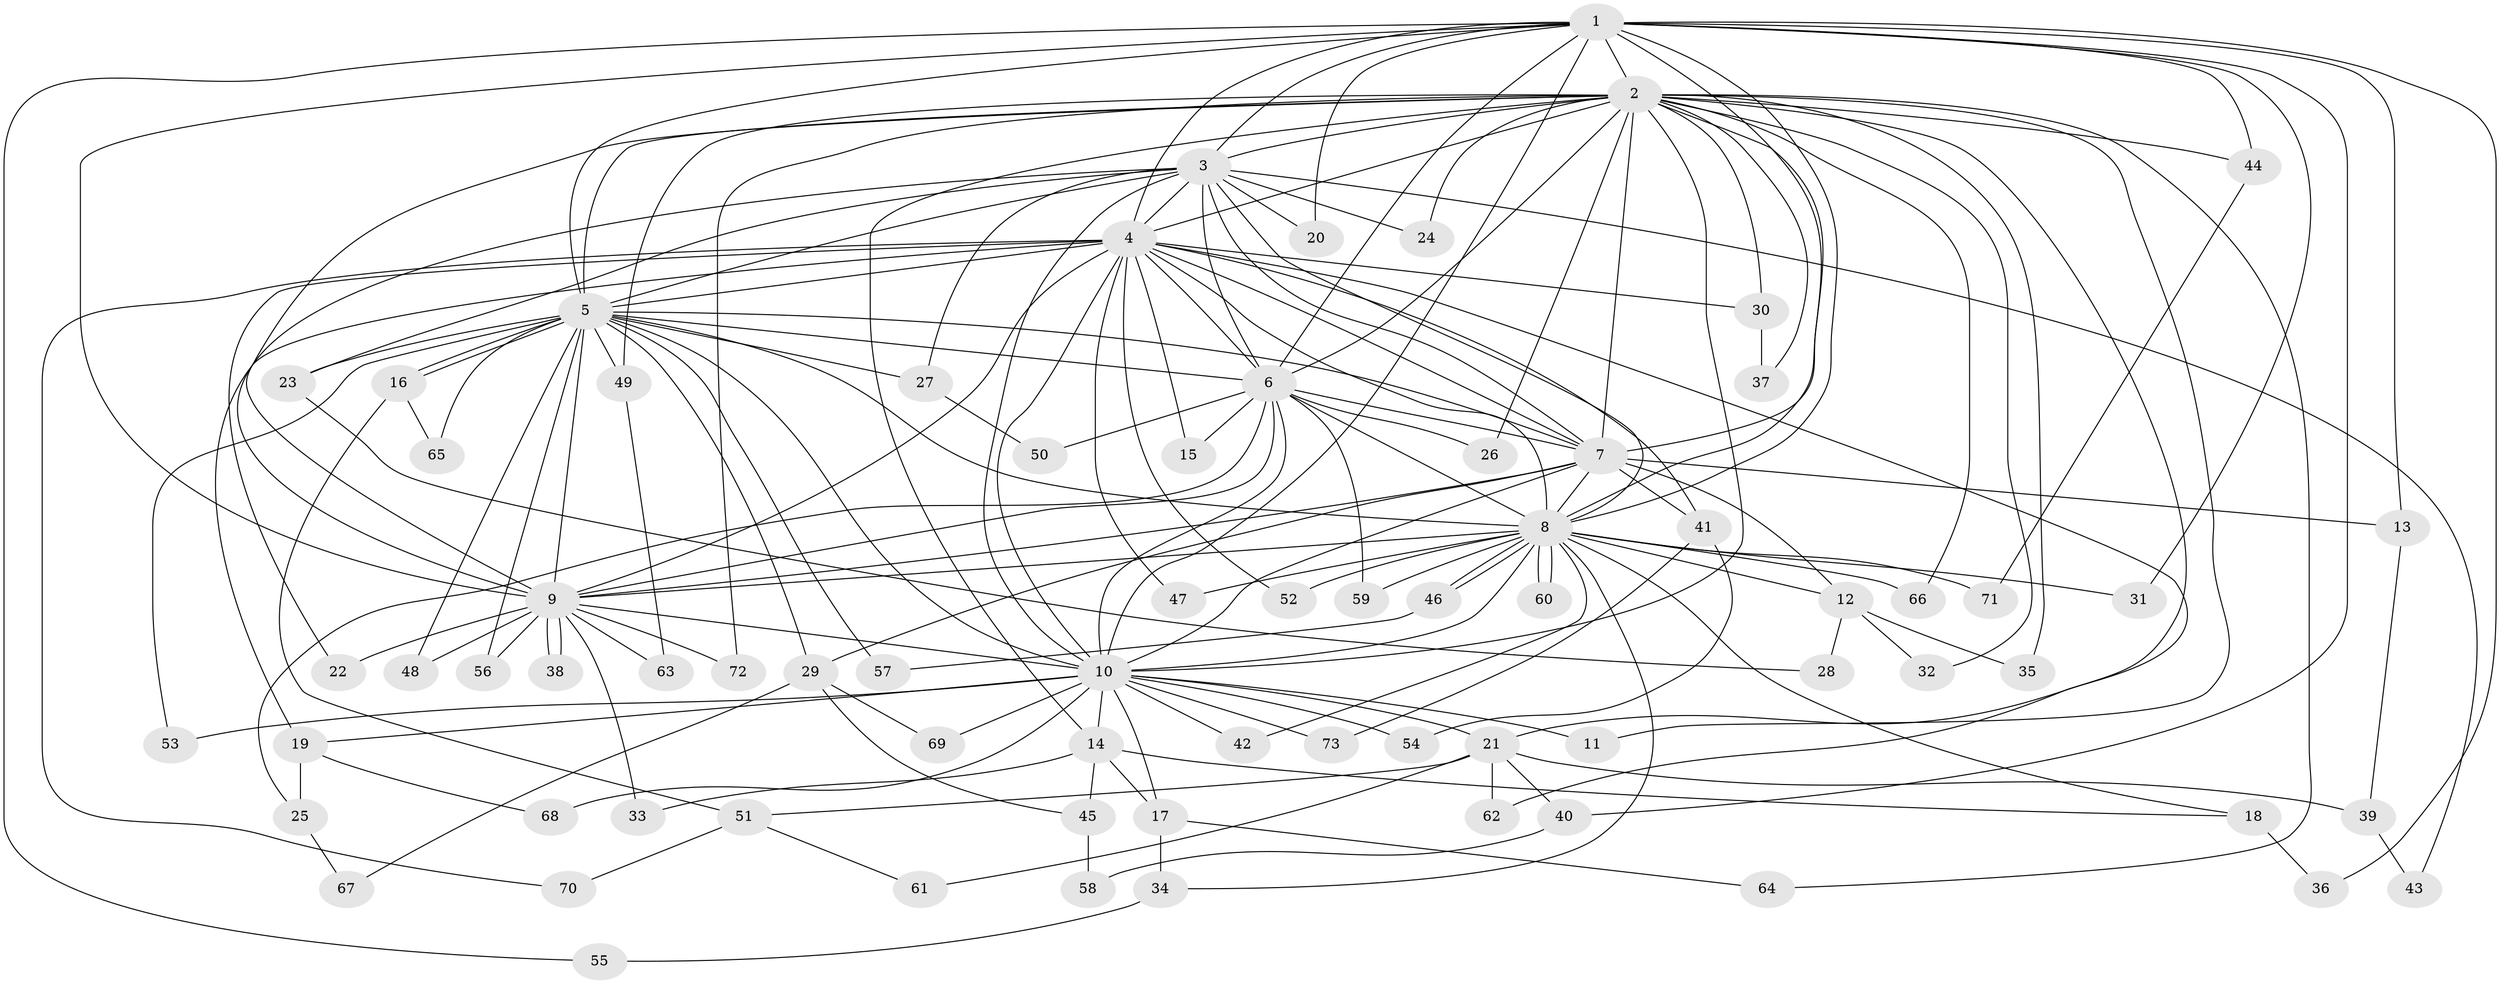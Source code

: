 // Generated by graph-tools (version 1.1) at 2025/45/03/09/25 04:45:47]
// undirected, 73 vertices, 171 edges
graph export_dot {
graph [start="1"]
  node [color=gray90,style=filled];
  1;
  2;
  3;
  4;
  5;
  6;
  7;
  8;
  9;
  10;
  11;
  12;
  13;
  14;
  15;
  16;
  17;
  18;
  19;
  20;
  21;
  22;
  23;
  24;
  25;
  26;
  27;
  28;
  29;
  30;
  31;
  32;
  33;
  34;
  35;
  36;
  37;
  38;
  39;
  40;
  41;
  42;
  43;
  44;
  45;
  46;
  47;
  48;
  49;
  50;
  51;
  52;
  53;
  54;
  55;
  56;
  57;
  58;
  59;
  60;
  61;
  62;
  63;
  64;
  65;
  66;
  67;
  68;
  69;
  70;
  71;
  72;
  73;
  1 -- 2;
  1 -- 3;
  1 -- 4;
  1 -- 5;
  1 -- 6;
  1 -- 7;
  1 -- 8;
  1 -- 9;
  1 -- 10;
  1 -- 13;
  1 -- 20;
  1 -- 31;
  1 -- 36;
  1 -- 40;
  1 -- 44;
  1 -- 55;
  2 -- 3;
  2 -- 4;
  2 -- 5;
  2 -- 6;
  2 -- 7;
  2 -- 8;
  2 -- 9;
  2 -- 10;
  2 -- 11;
  2 -- 14;
  2 -- 21;
  2 -- 24;
  2 -- 26;
  2 -- 30;
  2 -- 32;
  2 -- 35;
  2 -- 37;
  2 -- 44;
  2 -- 49;
  2 -- 64;
  2 -- 66;
  2 -- 72;
  3 -- 4;
  3 -- 5;
  3 -- 6;
  3 -- 7;
  3 -- 8;
  3 -- 9;
  3 -- 10;
  3 -- 20;
  3 -- 23;
  3 -- 24;
  3 -- 27;
  3 -- 43;
  4 -- 5;
  4 -- 6;
  4 -- 7;
  4 -- 8;
  4 -- 9;
  4 -- 10;
  4 -- 15;
  4 -- 19;
  4 -- 22;
  4 -- 30;
  4 -- 41;
  4 -- 47;
  4 -- 52;
  4 -- 62;
  4 -- 70;
  5 -- 6;
  5 -- 7;
  5 -- 8;
  5 -- 9;
  5 -- 10;
  5 -- 16;
  5 -- 16;
  5 -- 23;
  5 -- 27;
  5 -- 29;
  5 -- 48;
  5 -- 49;
  5 -- 53;
  5 -- 56;
  5 -- 57;
  5 -- 65;
  6 -- 7;
  6 -- 8;
  6 -- 9;
  6 -- 10;
  6 -- 15;
  6 -- 25;
  6 -- 26;
  6 -- 50;
  6 -- 59;
  7 -- 8;
  7 -- 9;
  7 -- 10;
  7 -- 12;
  7 -- 13;
  7 -- 29;
  7 -- 41;
  8 -- 9;
  8 -- 10;
  8 -- 12;
  8 -- 18;
  8 -- 31;
  8 -- 34;
  8 -- 42;
  8 -- 46;
  8 -- 46;
  8 -- 47;
  8 -- 52;
  8 -- 59;
  8 -- 60;
  8 -- 60;
  8 -- 66;
  8 -- 71;
  9 -- 10;
  9 -- 22;
  9 -- 33;
  9 -- 38;
  9 -- 38;
  9 -- 48;
  9 -- 56;
  9 -- 63;
  9 -- 72;
  10 -- 11;
  10 -- 14;
  10 -- 17;
  10 -- 19;
  10 -- 21;
  10 -- 42;
  10 -- 53;
  10 -- 54;
  10 -- 68;
  10 -- 69;
  10 -- 73;
  12 -- 28;
  12 -- 32;
  12 -- 35;
  13 -- 39;
  14 -- 17;
  14 -- 18;
  14 -- 33;
  14 -- 45;
  16 -- 51;
  16 -- 65;
  17 -- 34;
  17 -- 64;
  18 -- 36;
  19 -- 25;
  19 -- 68;
  21 -- 39;
  21 -- 40;
  21 -- 51;
  21 -- 61;
  21 -- 62;
  23 -- 28;
  25 -- 67;
  27 -- 50;
  29 -- 45;
  29 -- 67;
  29 -- 69;
  30 -- 37;
  34 -- 55;
  39 -- 43;
  40 -- 58;
  41 -- 54;
  41 -- 73;
  44 -- 71;
  45 -- 58;
  46 -- 57;
  49 -- 63;
  51 -- 61;
  51 -- 70;
}

